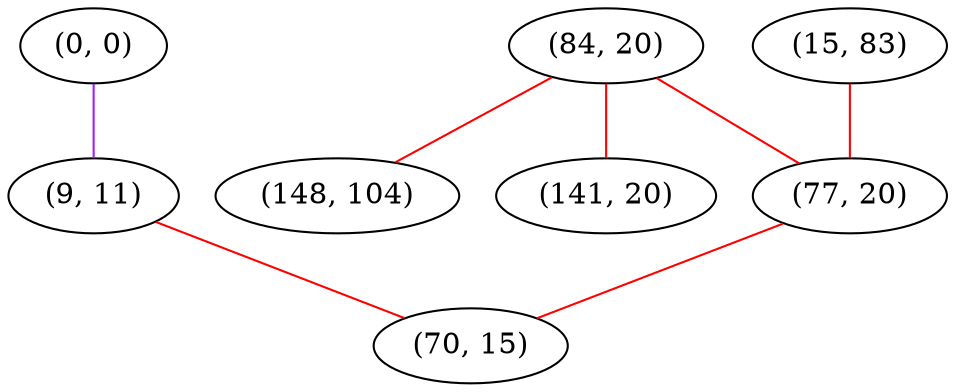 graph "" {
"(0, 0)";
"(84, 20)";
"(9, 11)";
"(148, 104)";
"(15, 83)";
"(77, 20)";
"(70, 15)";
"(141, 20)";
"(0, 0)" -- "(9, 11)"  [color=purple, key=0, weight=4];
"(84, 20)" -- "(77, 20)"  [color=red, key=0, weight=1];
"(84, 20)" -- "(141, 20)"  [color=red, key=0, weight=1];
"(84, 20)" -- "(148, 104)"  [color=red, key=0, weight=1];
"(9, 11)" -- "(70, 15)"  [color=red, key=0, weight=1];
"(15, 83)" -- "(77, 20)"  [color=red, key=0, weight=1];
"(77, 20)" -- "(70, 15)"  [color=red, key=0, weight=1];
}
